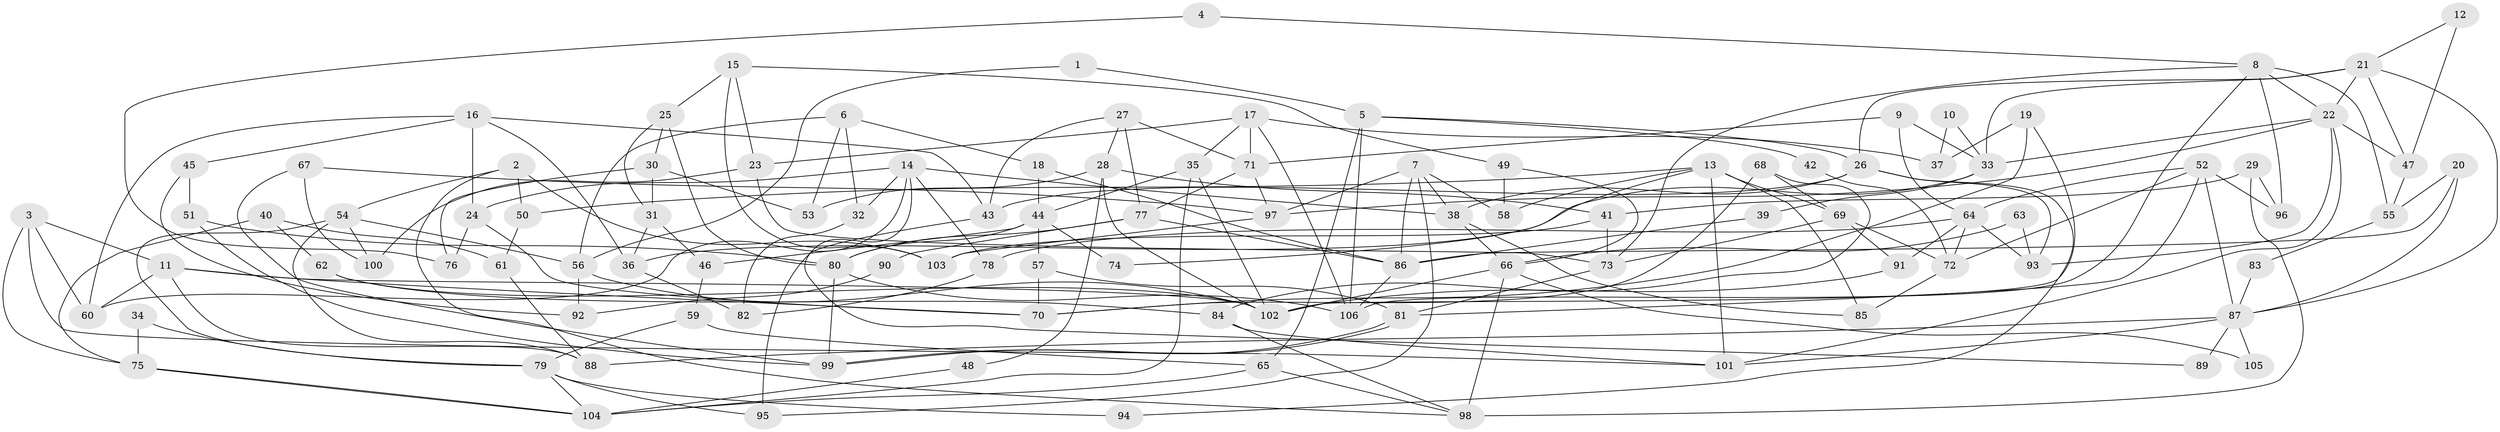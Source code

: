 // coarse degree distribution, {2: 0.12121212121212122, 5: 0.18181818181818182, 7: 0.13636363636363635, 6: 0.13636363636363635, 8: 0.09090909090909091, 3: 0.16666666666666666, 4: 0.15151515151515152, 10: 0.015151515151515152}
// Generated by graph-tools (version 1.1) at 2025/23/03/03/25 07:23:56]
// undirected, 106 vertices, 212 edges
graph export_dot {
graph [start="1"]
  node [color=gray90,style=filled];
  1;
  2;
  3;
  4;
  5;
  6;
  7;
  8;
  9;
  10;
  11;
  12;
  13;
  14;
  15;
  16;
  17;
  18;
  19;
  20;
  21;
  22;
  23;
  24;
  25;
  26;
  27;
  28;
  29;
  30;
  31;
  32;
  33;
  34;
  35;
  36;
  37;
  38;
  39;
  40;
  41;
  42;
  43;
  44;
  45;
  46;
  47;
  48;
  49;
  50;
  51;
  52;
  53;
  54;
  55;
  56;
  57;
  58;
  59;
  60;
  61;
  62;
  63;
  64;
  65;
  66;
  67;
  68;
  69;
  70;
  71;
  72;
  73;
  74;
  75;
  76;
  77;
  78;
  79;
  80;
  81;
  82;
  83;
  84;
  85;
  86;
  87;
  88;
  89;
  90;
  91;
  92;
  93;
  94;
  95;
  96;
  97;
  98;
  99;
  100;
  101;
  102;
  103;
  104;
  105;
  106;
  1 -- 56;
  1 -- 5;
  2 -- 98;
  2 -- 54;
  2 -- 50;
  2 -- 103;
  3 -- 60;
  3 -- 101;
  3 -- 11;
  3 -- 75;
  4 -- 76;
  4 -- 8;
  5 -- 26;
  5 -- 106;
  5 -- 42;
  5 -- 65;
  6 -- 53;
  6 -- 56;
  6 -- 18;
  6 -- 32;
  7 -- 97;
  7 -- 38;
  7 -- 58;
  7 -- 86;
  7 -- 95;
  8 -- 73;
  8 -- 106;
  8 -- 22;
  8 -- 55;
  8 -- 96;
  9 -- 64;
  9 -- 33;
  9 -- 71;
  10 -- 33;
  10 -- 37;
  11 -- 102;
  11 -- 60;
  11 -- 70;
  11 -- 88;
  12 -- 21;
  12 -- 47;
  13 -- 101;
  13 -- 69;
  13 -- 50;
  13 -- 58;
  13 -- 74;
  13 -- 85;
  14 -- 78;
  14 -- 38;
  14 -- 24;
  14 -- 32;
  14 -- 60;
  14 -- 89;
  15 -- 103;
  15 -- 49;
  15 -- 23;
  15 -- 25;
  16 -- 24;
  16 -- 60;
  16 -- 36;
  16 -- 43;
  16 -- 45;
  17 -- 71;
  17 -- 35;
  17 -- 23;
  17 -- 37;
  17 -- 106;
  18 -- 86;
  18 -- 44;
  19 -- 102;
  19 -- 70;
  19 -- 37;
  20 -- 55;
  20 -- 86;
  20 -- 87;
  21 -- 22;
  21 -- 87;
  21 -- 26;
  21 -- 33;
  21 -- 47;
  22 -- 93;
  22 -- 33;
  22 -- 47;
  22 -- 97;
  22 -- 101;
  23 -- 73;
  23 -- 100;
  24 -- 70;
  24 -- 76;
  25 -- 80;
  25 -- 30;
  25 -- 31;
  26 -- 43;
  26 -- 38;
  26 -- 93;
  26 -- 94;
  27 -- 43;
  27 -- 71;
  27 -- 28;
  27 -- 77;
  28 -- 102;
  28 -- 41;
  28 -- 48;
  28 -- 53;
  29 -- 41;
  29 -- 98;
  29 -- 96;
  30 -- 31;
  30 -- 53;
  30 -- 76;
  31 -- 36;
  31 -- 46;
  32 -- 82;
  33 -- 36;
  33 -- 39;
  34 -- 79;
  34 -- 75;
  35 -- 104;
  35 -- 102;
  35 -- 44;
  36 -- 82;
  38 -- 85;
  38 -- 66;
  39 -- 86;
  40 -- 61;
  40 -- 75;
  40 -- 62;
  41 -- 103;
  41 -- 73;
  42 -- 72;
  43 -- 95;
  44 -- 46;
  44 -- 57;
  44 -- 74;
  44 -- 80;
  45 -- 51;
  45 -- 92;
  46 -- 59;
  47 -- 55;
  48 -- 104;
  49 -- 66;
  49 -- 58;
  50 -- 61;
  51 -- 80;
  51 -- 99;
  52 -- 81;
  52 -- 96;
  52 -- 64;
  52 -- 72;
  52 -- 87;
  54 -- 100;
  54 -- 88;
  54 -- 56;
  54 -- 79;
  55 -- 83;
  56 -- 102;
  56 -- 92;
  57 -- 81;
  57 -- 70;
  59 -- 65;
  59 -- 79;
  61 -- 88;
  62 -- 84;
  62 -- 102;
  63 -- 93;
  63 -- 66;
  64 -- 72;
  64 -- 78;
  64 -- 91;
  64 -- 93;
  65 -- 104;
  65 -- 98;
  66 -- 98;
  66 -- 102;
  66 -- 105;
  67 -- 97;
  67 -- 99;
  67 -- 100;
  68 -- 69;
  68 -- 70;
  68 -- 84;
  69 -- 91;
  69 -- 73;
  69 -- 72;
  71 -- 77;
  71 -- 97;
  72 -- 85;
  73 -- 81;
  75 -- 104;
  75 -- 104;
  77 -- 80;
  77 -- 86;
  77 -- 90;
  78 -- 82;
  79 -- 94;
  79 -- 95;
  79 -- 104;
  80 -- 106;
  80 -- 99;
  81 -- 99;
  81 -- 99;
  83 -- 87;
  84 -- 101;
  84 -- 98;
  86 -- 106;
  87 -- 88;
  87 -- 89;
  87 -- 101;
  87 -- 105;
  90 -- 92;
  91 -- 102;
  97 -- 103;
}
